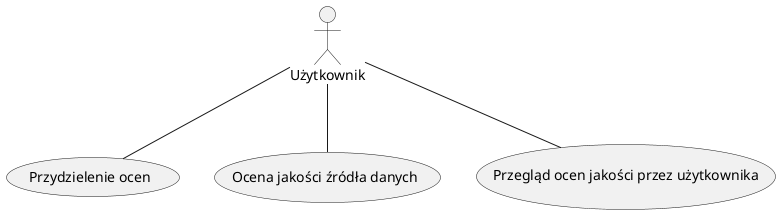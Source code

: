 @startuml
actor Użytkownik

Użytkownik -- (Przydzielenie ocen)
Użytkownik -- (Ocena jakości źródła danych)
Użytkownik -- (Przegląd ocen jakości przez użytkownika)

@enduml
